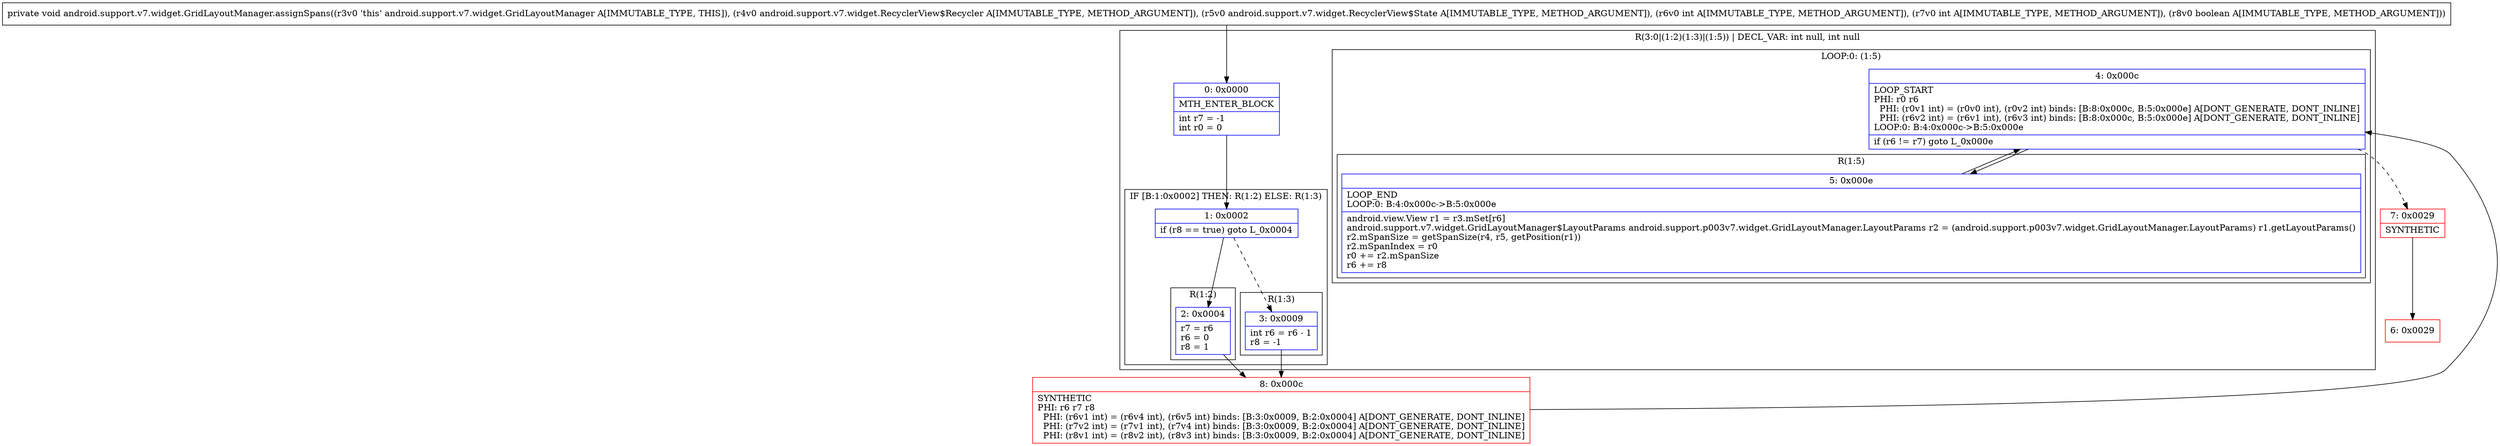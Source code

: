 digraph "CFG forandroid.support.v7.widget.GridLayoutManager.assignSpans(Landroid\/support\/v7\/widget\/RecyclerView$Recycler;Landroid\/support\/v7\/widget\/RecyclerView$State;IIZ)V" {
subgraph cluster_Region_744080307 {
label = "R(3:0|(1:2)(1:3)|(1:5)) | DECL_VAR: int null, int null\l";
node [shape=record,color=blue];
Node_0 [shape=record,label="{0\:\ 0x0000|MTH_ENTER_BLOCK\l|int r7 = \-1\lint r0 = 0\l}"];
subgraph cluster_IfRegion_950739399 {
label = "IF [B:1:0x0002] THEN: R(1:2) ELSE: R(1:3)";
node [shape=record,color=blue];
Node_1 [shape=record,label="{1\:\ 0x0002|if (r8 == true) goto L_0x0004\l}"];
subgraph cluster_Region_1291444415 {
label = "R(1:2)";
node [shape=record,color=blue];
Node_2 [shape=record,label="{2\:\ 0x0004|r7 = r6\lr6 = 0\lr8 = 1\l}"];
}
subgraph cluster_Region_1402744582 {
label = "R(1:3)";
node [shape=record,color=blue];
Node_3 [shape=record,label="{3\:\ 0x0009|int r6 = r6 \- 1\lr8 = \-1\l}"];
}
}
subgraph cluster_LoopRegion_1583028511 {
label = "LOOP:0: (1:5)";
node [shape=record,color=blue];
Node_4 [shape=record,label="{4\:\ 0x000c|LOOP_START\lPHI: r0 r6 \l  PHI: (r0v1 int) = (r0v0 int), (r0v2 int) binds: [B:8:0x000c, B:5:0x000e] A[DONT_GENERATE, DONT_INLINE]\l  PHI: (r6v2 int) = (r6v1 int), (r6v3 int) binds: [B:8:0x000c, B:5:0x000e] A[DONT_GENERATE, DONT_INLINE]\lLOOP:0: B:4:0x000c\-\>B:5:0x000e\l|if (r6 != r7) goto L_0x000e\l}"];
subgraph cluster_Region_825898697 {
label = "R(1:5)";
node [shape=record,color=blue];
Node_5 [shape=record,label="{5\:\ 0x000e|LOOP_END\lLOOP:0: B:4:0x000c\-\>B:5:0x000e\l|android.view.View r1 = r3.mSet[r6]\landroid.support.v7.widget.GridLayoutManager$LayoutParams android.support.p003v7.widget.GridLayoutManager.LayoutParams r2 = (android.support.p003v7.widget.GridLayoutManager.LayoutParams) r1.getLayoutParams()\lr2.mSpanSize = getSpanSize(r4, r5, getPosition(r1))\lr2.mSpanIndex = r0\lr0 += r2.mSpanSize\lr6 += r8\l}"];
}
}
}
Node_6 [shape=record,color=red,label="{6\:\ 0x0029}"];
Node_7 [shape=record,color=red,label="{7\:\ 0x0029|SYNTHETIC\l}"];
Node_8 [shape=record,color=red,label="{8\:\ 0x000c|SYNTHETIC\lPHI: r6 r7 r8 \l  PHI: (r6v1 int) = (r6v4 int), (r6v5 int) binds: [B:3:0x0009, B:2:0x0004] A[DONT_GENERATE, DONT_INLINE]\l  PHI: (r7v2 int) = (r7v1 int), (r7v4 int) binds: [B:3:0x0009, B:2:0x0004] A[DONT_GENERATE, DONT_INLINE]\l  PHI: (r8v1 int) = (r8v2 int), (r8v3 int) binds: [B:3:0x0009, B:2:0x0004] A[DONT_GENERATE, DONT_INLINE]\l}"];
MethodNode[shape=record,label="{private void android.support.v7.widget.GridLayoutManager.assignSpans((r3v0 'this' android.support.v7.widget.GridLayoutManager A[IMMUTABLE_TYPE, THIS]), (r4v0 android.support.v7.widget.RecyclerView$Recycler A[IMMUTABLE_TYPE, METHOD_ARGUMENT]), (r5v0 android.support.v7.widget.RecyclerView$State A[IMMUTABLE_TYPE, METHOD_ARGUMENT]), (r6v0 int A[IMMUTABLE_TYPE, METHOD_ARGUMENT]), (r7v0 int A[IMMUTABLE_TYPE, METHOD_ARGUMENT]), (r8v0 boolean A[IMMUTABLE_TYPE, METHOD_ARGUMENT])) }"];
MethodNode -> Node_0;
Node_0 -> Node_1;
Node_1 -> Node_2;
Node_1 -> Node_3[style=dashed];
Node_2 -> Node_8;
Node_3 -> Node_8;
Node_4 -> Node_5;
Node_4 -> Node_7[style=dashed];
Node_5 -> Node_4;
Node_7 -> Node_6;
Node_8 -> Node_4;
}

